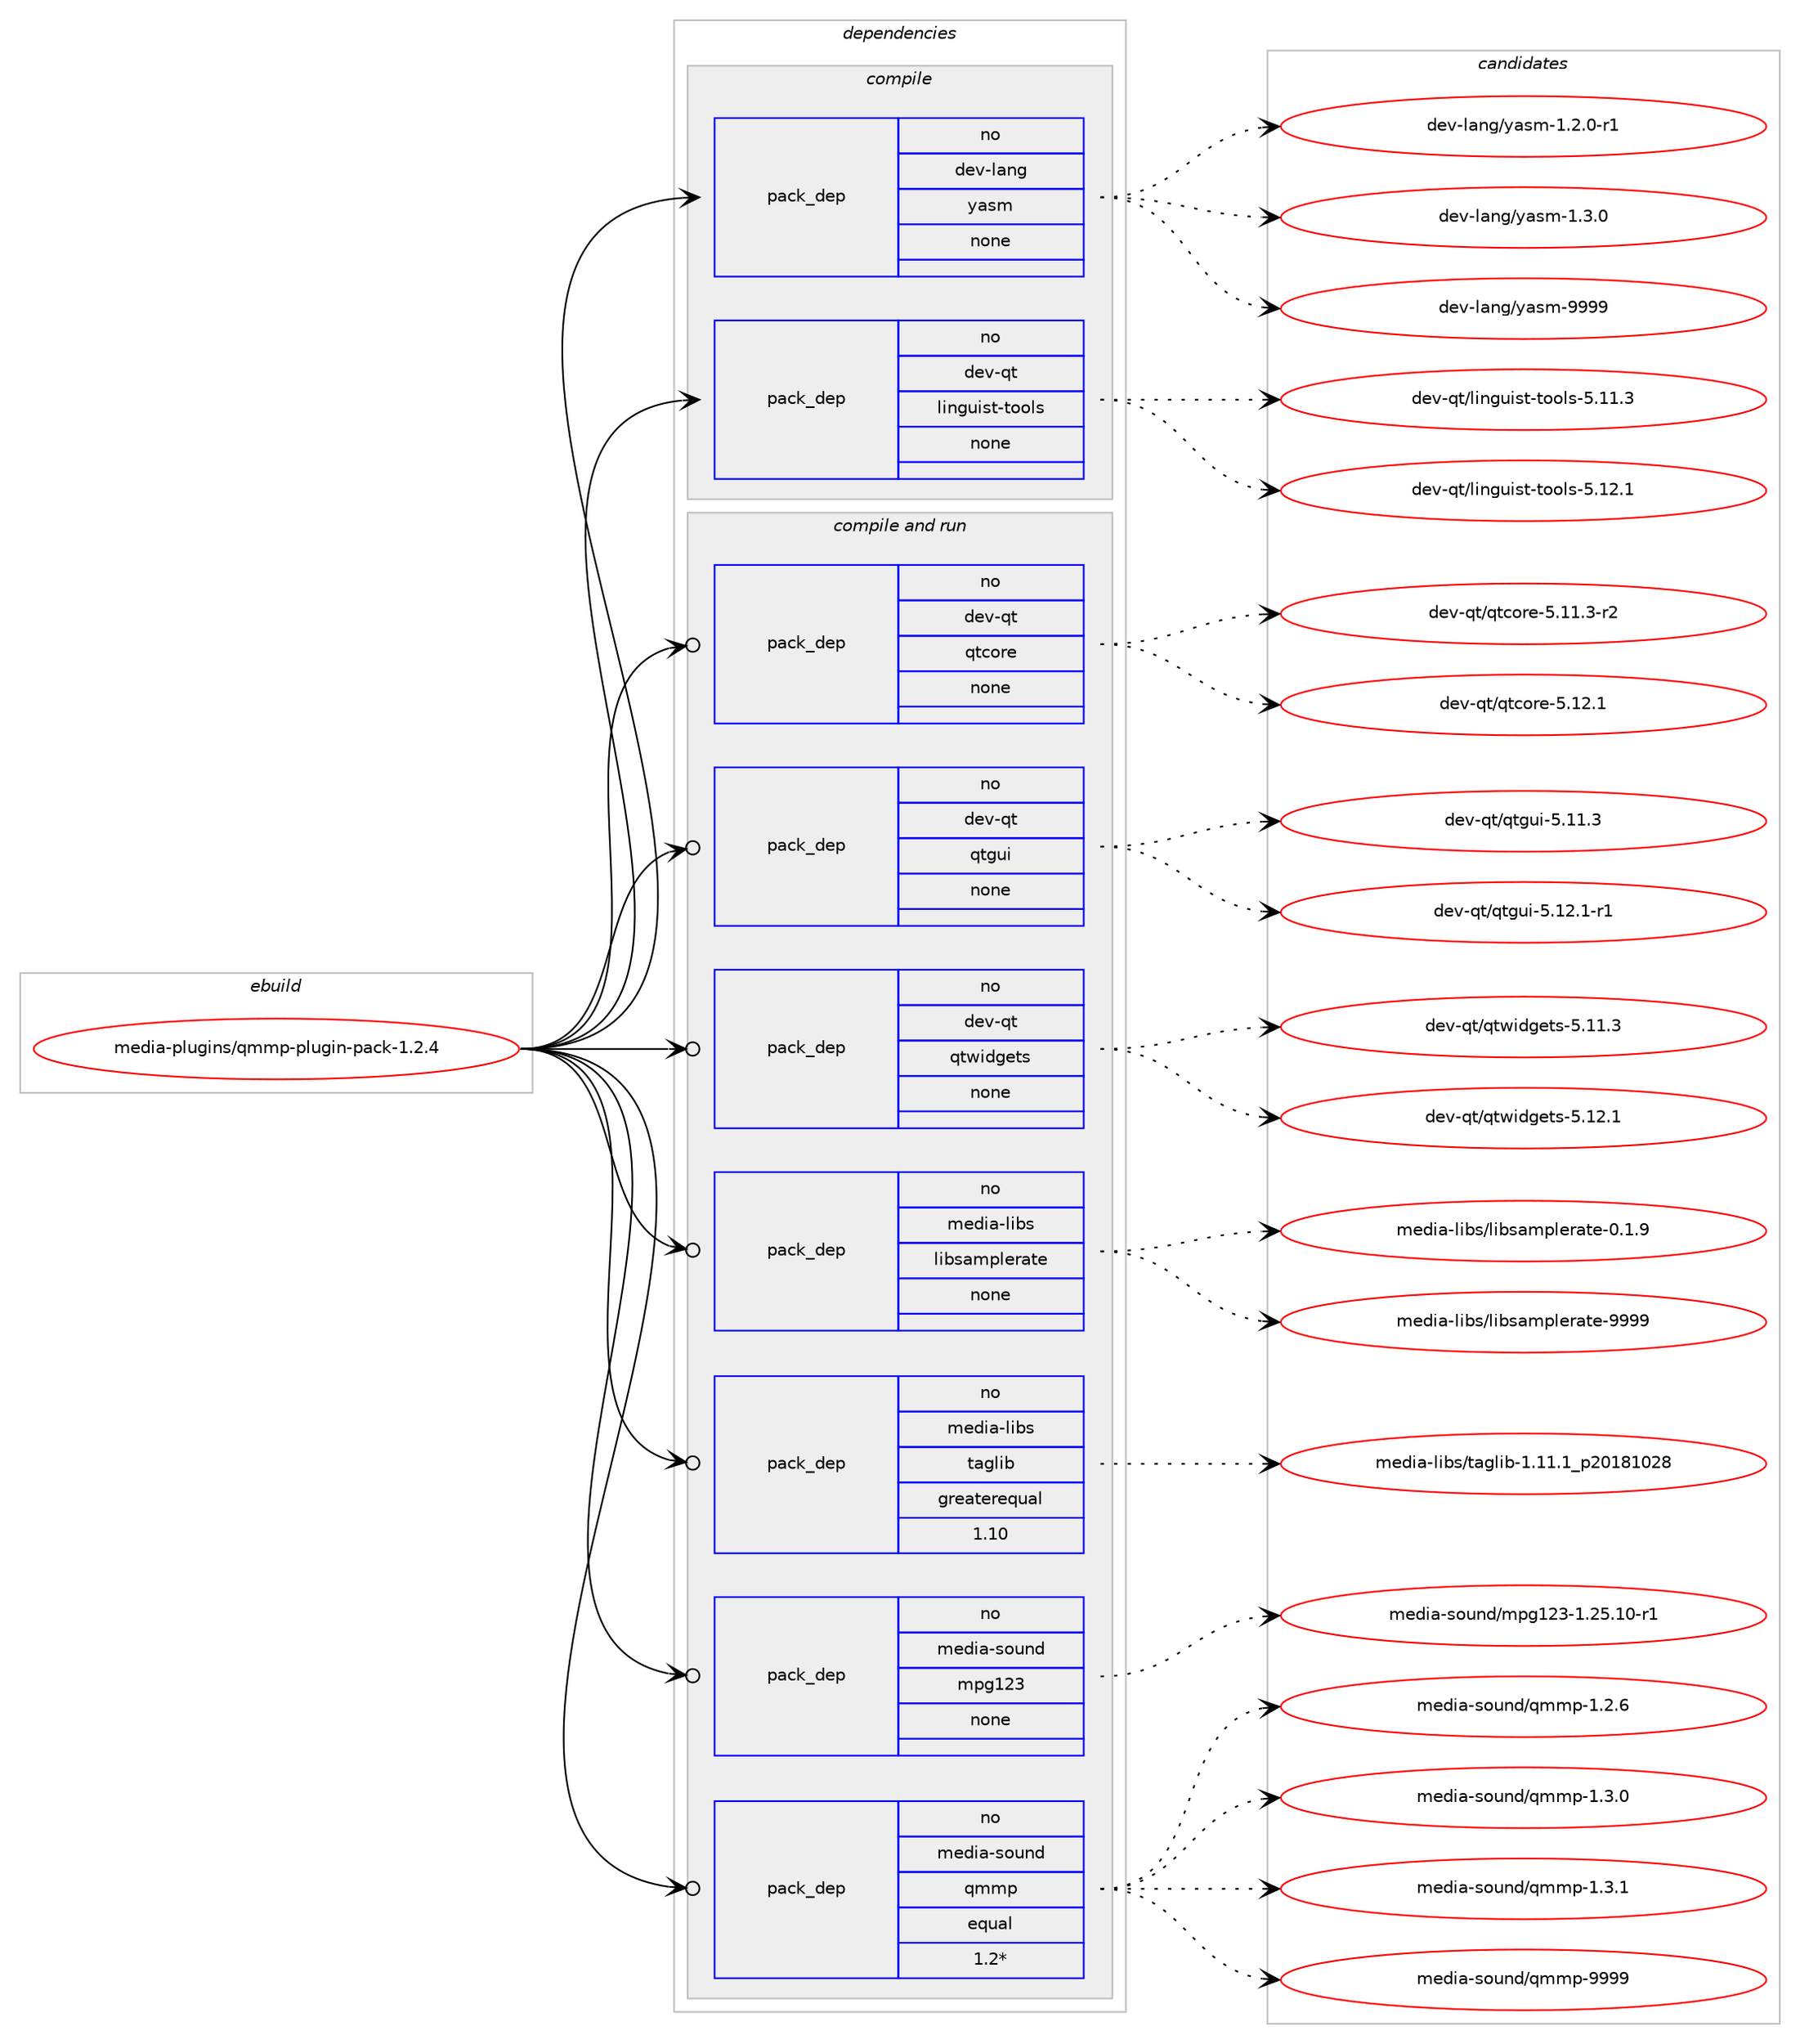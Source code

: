 digraph prolog {

# *************
# Graph options
# *************

newrank=true;
concentrate=true;
compound=true;
graph [rankdir=LR,fontname=Helvetica,fontsize=10,ranksep=1.5];#, ranksep=2.5, nodesep=0.2];
edge  [arrowhead=vee];
node  [fontname=Helvetica,fontsize=10];

# **********
# The ebuild
# **********

subgraph cluster_leftcol {
color=gray;
rank=same;
label=<<i>ebuild</i>>;
id [label="media-plugins/qmmp-plugin-pack-1.2.4", color=red, width=4, href="../media-plugins/qmmp-plugin-pack-1.2.4.svg"];
}

# ****************
# The dependencies
# ****************

subgraph cluster_midcol {
color=gray;
label=<<i>dependencies</i>>;
subgraph cluster_compile {
fillcolor="#eeeeee";
style=filled;
label=<<i>compile</i>>;
subgraph pack1159580 {
dependency1622223 [label=<<TABLE BORDER="0" CELLBORDER="1" CELLSPACING="0" CELLPADDING="4" WIDTH="220"><TR><TD ROWSPAN="6" CELLPADDING="30">pack_dep</TD></TR><TR><TD WIDTH="110">no</TD></TR><TR><TD>dev-lang</TD></TR><TR><TD>yasm</TD></TR><TR><TD>none</TD></TR><TR><TD></TD></TR></TABLE>>, shape=none, color=blue];
}
id:e -> dependency1622223:w [weight=20,style="solid",arrowhead="vee"];
subgraph pack1159581 {
dependency1622224 [label=<<TABLE BORDER="0" CELLBORDER="1" CELLSPACING="0" CELLPADDING="4" WIDTH="220"><TR><TD ROWSPAN="6" CELLPADDING="30">pack_dep</TD></TR><TR><TD WIDTH="110">no</TD></TR><TR><TD>dev-qt</TD></TR><TR><TD>linguist-tools</TD></TR><TR><TD>none</TD></TR><TR><TD></TD></TR></TABLE>>, shape=none, color=blue];
}
id:e -> dependency1622224:w [weight=20,style="solid",arrowhead="vee"];
}
subgraph cluster_compileandrun {
fillcolor="#eeeeee";
style=filled;
label=<<i>compile and run</i>>;
subgraph pack1159582 {
dependency1622225 [label=<<TABLE BORDER="0" CELLBORDER="1" CELLSPACING="0" CELLPADDING="4" WIDTH="220"><TR><TD ROWSPAN="6" CELLPADDING="30">pack_dep</TD></TR><TR><TD WIDTH="110">no</TD></TR><TR><TD>dev-qt</TD></TR><TR><TD>qtcore</TD></TR><TR><TD>none</TD></TR><TR><TD></TD></TR></TABLE>>, shape=none, color=blue];
}
id:e -> dependency1622225:w [weight=20,style="solid",arrowhead="odotvee"];
subgraph pack1159583 {
dependency1622226 [label=<<TABLE BORDER="0" CELLBORDER="1" CELLSPACING="0" CELLPADDING="4" WIDTH="220"><TR><TD ROWSPAN="6" CELLPADDING="30">pack_dep</TD></TR><TR><TD WIDTH="110">no</TD></TR><TR><TD>dev-qt</TD></TR><TR><TD>qtgui</TD></TR><TR><TD>none</TD></TR><TR><TD></TD></TR></TABLE>>, shape=none, color=blue];
}
id:e -> dependency1622226:w [weight=20,style="solid",arrowhead="odotvee"];
subgraph pack1159584 {
dependency1622227 [label=<<TABLE BORDER="0" CELLBORDER="1" CELLSPACING="0" CELLPADDING="4" WIDTH="220"><TR><TD ROWSPAN="6" CELLPADDING="30">pack_dep</TD></TR><TR><TD WIDTH="110">no</TD></TR><TR><TD>dev-qt</TD></TR><TR><TD>qtwidgets</TD></TR><TR><TD>none</TD></TR><TR><TD></TD></TR></TABLE>>, shape=none, color=blue];
}
id:e -> dependency1622227:w [weight=20,style="solid",arrowhead="odotvee"];
subgraph pack1159585 {
dependency1622228 [label=<<TABLE BORDER="0" CELLBORDER="1" CELLSPACING="0" CELLPADDING="4" WIDTH="220"><TR><TD ROWSPAN="6" CELLPADDING="30">pack_dep</TD></TR><TR><TD WIDTH="110">no</TD></TR><TR><TD>media-libs</TD></TR><TR><TD>libsamplerate</TD></TR><TR><TD>none</TD></TR><TR><TD></TD></TR></TABLE>>, shape=none, color=blue];
}
id:e -> dependency1622228:w [weight=20,style="solid",arrowhead="odotvee"];
subgraph pack1159586 {
dependency1622229 [label=<<TABLE BORDER="0" CELLBORDER="1" CELLSPACING="0" CELLPADDING="4" WIDTH="220"><TR><TD ROWSPAN="6" CELLPADDING="30">pack_dep</TD></TR><TR><TD WIDTH="110">no</TD></TR><TR><TD>media-libs</TD></TR><TR><TD>taglib</TD></TR><TR><TD>greaterequal</TD></TR><TR><TD>1.10</TD></TR></TABLE>>, shape=none, color=blue];
}
id:e -> dependency1622229:w [weight=20,style="solid",arrowhead="odotvee"];
subgraph pack1159587 {
dependency1622230 [label=<<TABLE BORDER="0" CELLBORDER="1" CELLSPACING="0" CELLPADDING="4" WIDTH="220"><TR><TD ROWSPAN="6" CELLPADDING="30">pack_dep</TD></TR><TR><TD WIDTH="110">no</TD></TR><TR><TD>media-sound</TD></TR><TR><TD>mpg123</TD></TR><TR><TD>none</TD></TR><TR><TD></TD></TR></TABLE>>, shape=none, color=blue];
}
id:e -> dependency1622230:w [weight=20,style="solid",arrowhead="odotvee"];
subgraph pack1159588 {
dependency1622231 [label=<<TABLE BORDER="0" CELLBORDER="1" CELLSPACING="0" CELLPADDING="4" WIDTH="220"><TR><TD ROWSPAN="6" CELLPADDING="30">pack_dep</TD></TR><TR><TD WIDTH="110">no</TD></TR><TR><TD>media-sound</TD></TR><TR><TD>qmmp</TD></TR><TR><TD>equal</TD></TR><TR><TD>1.2*</TD></TR></TABLE>>, shape=none, color=blue];
}
id:e -> dependency1622231:w [weight=20,style="solid",arrowhead="odotvee"];
}
subgraph cluster_run {
fillcolor="#eeeeee";
style=filled;
label=<<i>run</i>>;
}
}

# **************
# The candidates
# **************

subgraph cluster_choices {
rank=same;
color=gray;
label=<<i>candidates</i>>;

subgraph choice1159580 {
color=black;
nodesep=1;
choice100101118451089711010347121971151094549465046484511449 [label="dev-lang/yasm-1.2.0-r1", color=red, width=4,href="../dev-lang/yasm-1.2.0-r1.svg"];
choice10010111845108971101034712197115109454946514648 [label="dev-lang/yasm-1.3.0", color=red, width=4,href="../dev-lang/yasm-1.3.0.svg"];
choice100101118451089711010347121971151094557575757 [label="dev-lang/yasm-9999", color=red, width=4,href="../dev-lang/yasm-9999.svg"];
dependency1622223:e -> choice100101118451089711010347121971151094549465046484511449:w [style=dotted,weight="100"];
dependency1622223:e -> choice10010111845108971101034712197115109454946514648:w [style=dotted,weight="100"];
dependency1622223:e -> choice100101118451089711010347121971151094557575757:w [style=dotted,weight="100"];
}
subgraph choice1159581 {
color=black;
nodesep=1;
choice10010111845113116471081051101031171051151164511611111110811545534649494651 [label="dev-qt/linguist-tools-5.11.3", color=red, width=4,href="../dev-qt/linguist-tools-5.11.3.svg"];
choice10010111845113116471081051101031171051151164511611111110811545534649504649 [label="dev-qt/linguist-tools-5.12.1", color=red, width=4,href="../dev-qt/linguist-tools-5.12.1.svg"];
dependency1622224:e -> choice10010111845113116471081051101031171051151164511611111110811545534649494651:w [style=dotted,weight="100"];
dependency1622224:e -> choice10010111845113116471081051101031171051151164511611111110811545534649504649:w [style=dotted,weight="100"];
}
subgraph choice1159582 {
color=black;
nodesep=1;
choice100101118451131164711311699111114101455346494946514511450 [label="dev-qt/qtcore-5.11.3-r2", color=red, width=4,href="../dev-qt/qtcore-5.11.3-r2.svg"];
choice10010111845113116471131169911111410145534649504649 [label="dev-qt/qtcore-5.12.1", color=red, width=4,href="../dev-qt/qtcore-5.12.1.svg"];
dependency1622225:e -> choice100101118451131164711311699111114101455346494946514511450:w [style=dotted,weight="100"];
dependency1622225:e -> choice10010111845113116471131169911111410145534649504649:w [style=dotted,weight="100"];
}
subgraph choice1159583 {
color=black;
nodesep=1;
choice100101118451131164711311610311710545534649494651 [label="dev-qt/qtgui-5.11.3", color=red, width=4,href="../dev-qt/qtgui-5.11.3.svg"];
choice1001011184511311647113116103117105455346495046494511449 [label="dev-qt/qtgui-5.12.1-r1", color=red, width=4,href="../dev-qt/qtgui-5.12.1-r1.svg"];
dependency1622226:e -> choice100101118451131164711311610311710545534649494651:w [style=dotted,weight="100"];
dependency1622226:e -> choice1001011184511311647113116103117105455346495046494511449:w [style=dotted,weight="100"];
}
subgraph choice1159584 {
color=black;
nodesep=1;
choice100101118451131164711311611910510010310111611545534649494651 [label="dev-qt/qtwidgets-5.11.3", color=red, width=4,href="../dev-qt/qtwidgets-5.11.3.svg"];
choice100101118451131164711311611910510010310111611545534649504649 [label="dev-qt/qtwidgets-5.12.1", color=red, width=4,href="../dev-qt/qtwidgets-5.12.1.svg"];
dependency1622227:e -> choice100101118451131164711311611910510010310111611545534649494651:w [style=dotted,weight="100"];
dependency1622227:e -> choice100101118451131164711311611910510010310111611545534649504649:w [style=dotted,weight="100"];
}
subgraph choice1159585 {
color=black;
nodesep=1;
choice10910110010597451081059811547108105981159710911210810111497116101454846494657 [label="media-libs/libsamplerate-0.1.9", color=red, width=4,href="../media-libs/libsamplerate-0.1.9.svg"];
choice109101100105974510810598115471081059811597109112108101114971161014557575757 [label="media-libs/libsamplerate-9999", color=red, width=4,href="../media-libs/libsamplerate-9999.svg"];
dependency1622228:e -> choice10910110010597451081059811547108105981159710911210810111497116101454846494657:w [style=dotted,weight="100"];
dependency1622228:e -> choice109101100105974510810598115471081059811597109112108101114971161014557575757:w [style=dotted,weight="100"];
}
subgraph choice1159586 {
color=black;
nodesep=1;
choice10910110010597451081059811547116971031081059845494649494649951125048495649485056 [label="media-libs/taglib-1.11.1_p20181028", color=red, width=4,href="../media-libs/taglib-1.11.1_p20181028.svg"];
dependency1622229:e -> choice10910110010597451081059811547116971031081059845494649494649951125048495649485056:w [style=dotted,weight="100"];
}
subgraph choice1159587 {
color=black;
nodesep=1;
choice10910110010597451151111171101004710911210349505145494650534649484511449 [label="media-sound/mpg123-1.25.10-r1", color=red, width=4,href="../media-sound/mpg123-1.25.10-r1.svg"];
dependency1622230:e -> choice10910110010597451151111171101004710911210349505145494650534649484511449:w [style=dotted,weight="100"];
}
subgraph choice1159588 {
color=black;
nodesep=1;
choice109101100105974511511111711010047113109109112454946504654 [label="media-sound/qmmp-1.2.6", color=red, width=4,href="../media-sound/qmmp-1.2.6.svg"];
choice109101100105974511511111711010047113109109112454946514648 [label="media-sound/qmmp-1.3.0", color=red, width=4,href="../media-sound/qmmp-1.3.0.svg"];
choice109101100105974511511111711010047113109109112454946514649 [label="media-sound/qmmp-1.3.1", color=red, width=4,href="../media-sound/qmmp-1.3.1.svg"];
choice1091011001059745115111117110100471131091091124557575757 [label="media-sound/qmmp-9999", color=red, width=4,href="../media-sound/qmmp-9999.svg"];
dependency1622231:e -> choice109101100105974511511111711010047113109109112454946504654:w [style=dotted,weight="100"];
dependency1622231:e -> choice109101100105974511511111711010047113109109112454946514648:w [style=dotted,weight="100"];
dependency1622231:e -> choice109101100105974511511111711010047113109109112454946514649:w [style=dotted,weight="100"];
dependency1622231:e -> choice1091011001059745115111117110100471131091091124557575757:w [style=dotted,weight="100"];
}
}

}
